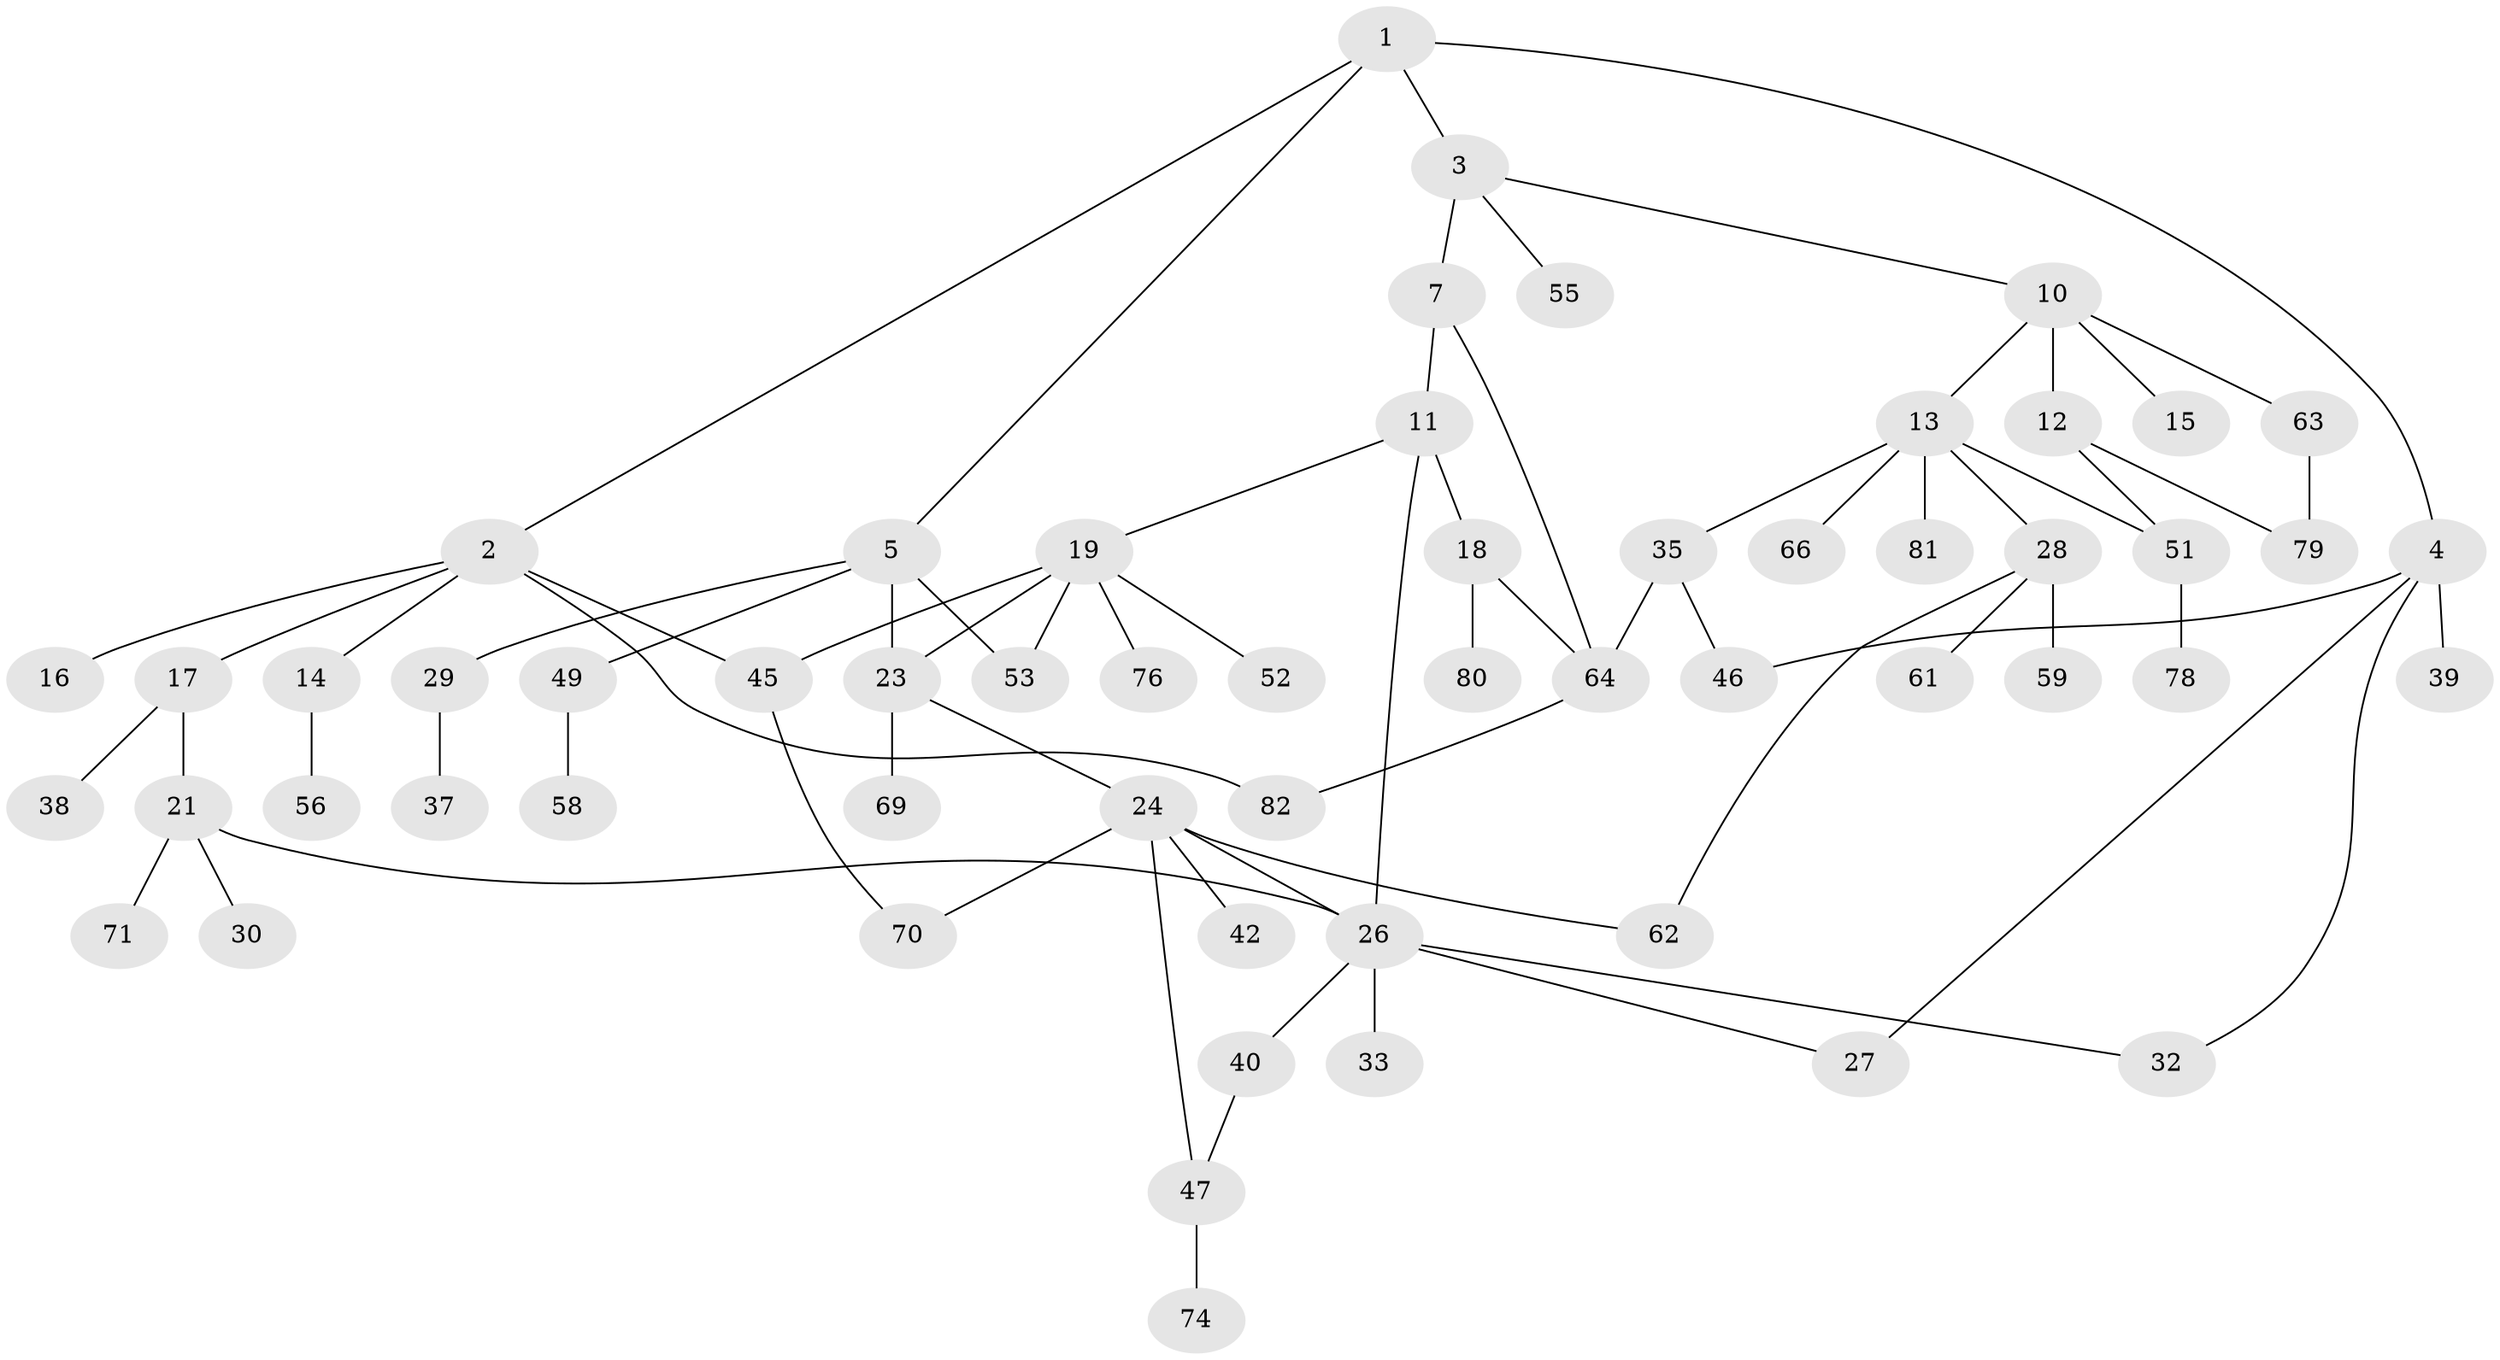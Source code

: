 // original degree distribution, {4: 0.13253012048192772, 6: 0.012048192771084338, 3: 0.20481927710843373, 2: 0.3132530120481928, 5: 0.024096385542168676, 1: 0.30120481927710846, 8: 0.012048192771084338}
// Generated by graph-tools (version 1.1) at 2025/10/02/27/25 16:10:52]
// undirected, 58 vertices, 73 edges
graph export_dot {
graph [start="1"]
  node [color=gray90,style=filled];
  1;
  2 [super="+8"];
  3;
  4 [super="+6"];
  5 [super="+25"];
  7 [super="+9"];
  10;
  11 [super="+22"];
  12;
  13 [super="+34"];
  14;
  15 [super="+31"];
  16;
  17;
  18;
  19 [super="+20"];
  21 [super="+44"];
  23 [super="+50"];
  24 [super="+73"];
  26 [super="+57"];
  27 [super="+43"];
  28 [super="+41"];
  29;
  30 [super="+36"];
  32;
  33;
  35;
  37 [super="+75"];
  38;
  39;
  40;
  42;
  45 [super="+48"];
  46;
  47 [super="+77"];
  49 [super="+54"];
  51 [super="+60"];
  52;
  53 [super="+67"];
  55;
  56;
  58 [super="+68"];
  59;
  61 [super="+72"];
  62;
  63;
  64 [super="+65"];
  66;
  69;
  70;
  71;
  74;
  76;
  78;
  79;
  80;
  81 [super="+83"];
  82;
  1 -- 2;
  1 -- 3;
  1 -- 4;
  1 -- 5;
  2 -- 14;
  2 -- 16;
  2 -- 82;
  2 -- 45;
  2 -- 17;
  3 -- 7;
  3 -- 10;
  3 -- 55;
  4 -- 27;
  4 -- 32;
  4 -- 46;
  4 -- 39;
  5 -- 23;
  5 -- 53;
  5 -- 49;
  5 -- 29;
  7 -- 11;
  7 -- 64;
  10 -- 12;
  10 -- 13;
  10 -- 15;
  10 -- 63;
  11 -- 18;
  11 -- 19;
  11 -- 26;
  12 -- 79;
  12 -- 51;
  13 -- 28;
  13 -- 81;
  13 -- 35;
  13 -- 66;
  13 -- 51;
  14 -- 56;
  17 -- 21;
  17 -- 38;
  18 -- 80;
  18 -- 64;
  19 -- 45;
  19 -- 52;
  19 -- 76;
  19 -- 23;
  19 -- 53;
  21 -- 30;
  21 -- 26;
  21 -- 71;
  23 -- 24;
  23 -- 69;
  24 -- 42;
  24 -- 70;
  24 -- 26;
  24 -- 62;
  24 -- 47;
  26 -- 27;
  26 -- 33;
  26 -- 40;
  26 -- 32;
  28 -- 59;
  28 -- 61;
  28 -- 62;
  29 -- 37;
  35 -- 46;
  35 -- 64;
  40 -- 47;
  45 -- 70;
  47 -- 74;
  49 -- 58;
  51 -- 78;
  63 -- 79;
  64 -- 82;
}
